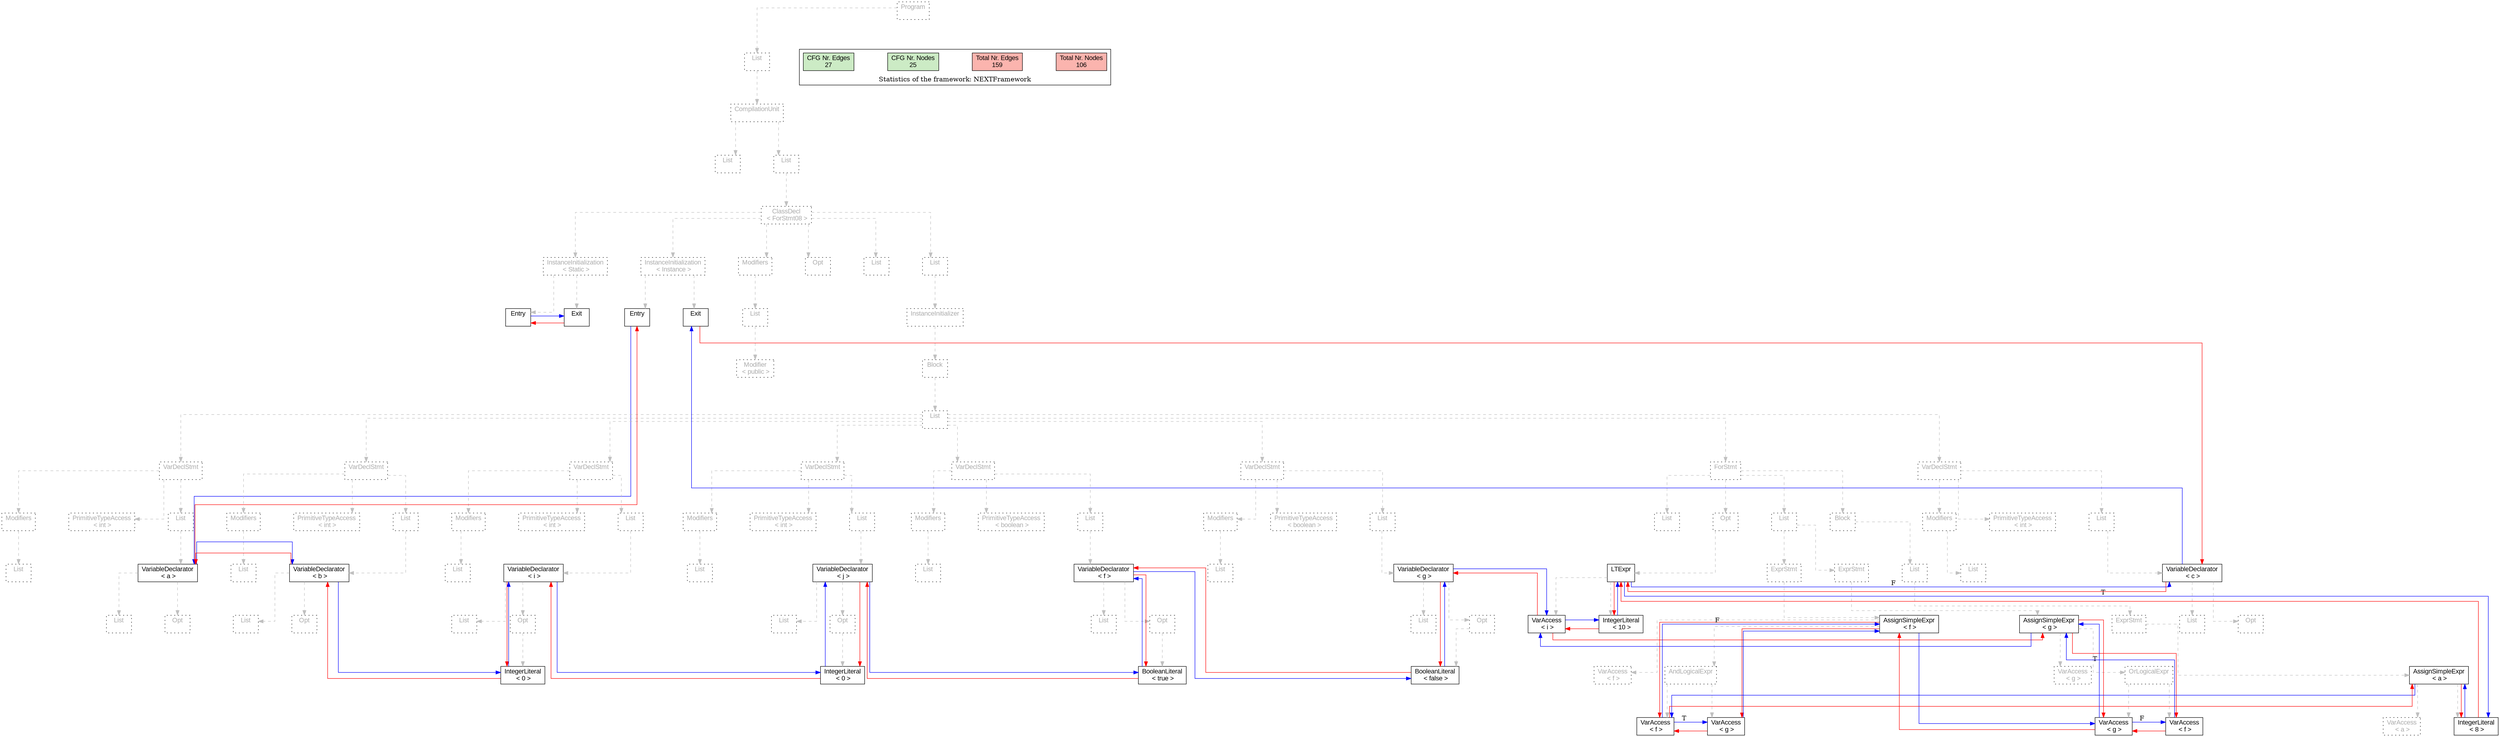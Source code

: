 digraph G {
graph [splines=ortho, nodesep="1", ranksep="1"]
node [shape=rect, fontname=Arial];
{ rank = same; "Program[0]"}
{ rank = same; "List[1]"}
{ rank = same; "CompilationUnit[2]"}
{ rank = same; "List[3]"; "List[4]"}
{ rank = same; "ClassDecl[5]"}
{ rank = same; "Modifiers[22]"; "Opt[25]"; "List[26]"; "List[27]"; "InstanceInitialization[6]"; "InstanceInitialization[14]"}
{ rank = same; "List[23]"; "InstanceInitializer[28]"; "Entry[7]"; "Exit[8]"; "Entry[15]"; "Exit[16]"}
{ rank = same; "Modifier[24]"; "Block[29]"}
{ rank = same; "List[30]"}
{ rank = same; "VarDeclStmt[31]"; "VarDeclStmt[39]"; "VarDeclStmt[47]"; "VarDeclStmt[56]"; "VarDeclStmt[65]"; "VarDeclStmt[74]"; "ForStmt[83]"; "VarDeclStmt[108]"}
{ rank = same; "Modifiers[32]"; "PrimitiveTypeAccess[34]"; "List[35]"; "Modifiers[40]"; "PrimitiveTypeAccess[42]"; "List[43]"; "Modifiers[48]"; "PrimitiveTypeAccess[50]"; "List[51]"; "Modifiers[57]"; "PrimitiveTypeAccess[59]"; "List[60]"; "Modifiers[66]"; "PrimitiveTypeAccess[68]"; "List[69]"; "Modifiers[75]"; "PrimitiveTypeAccess[77]"; "List[78]"; "List[84]"; "Opt[85]"; "List[89]"; "Block[102]"; "Modifiers[109]"; "PrimitiveTypeAccess[111]"; "List[112]"}
{ rank = same; "List[33]"; "VariableDeclarator[36]"; "List[41]"; "VariableDeclarator[44]"; "List[49]"; "VariableDeclarator[52]"; "List[58]"; "VariableDeclarator[61]"; "List[67]"; "VariableDeclarator[70]"; "List[76]"; "VariableDeclarator[79]"; "LTExpr[86]"; "ExprStmt[90]"; "ExprStmt[96]"; "List[103]"; "List[110]"; "VariableDeclarator[113]"}
{ rank = same; "List[37]"; "Opt[38]"; "List[45]"; "Opt[46]"; "List[53]"; "Opt[54]"; "List[62]"; "Opt[63]"; "List[71]"; "Opt[72]"; "List[80]"; "Opt[81]"; "VarAccess[87]"; "IntegerLiteral[88]"; "AssignSimpleExpr[91]"; "AssignSimpleExpr[97]"; "ExprStmt[104]"; "List[114]"; "Opt[115]"}
{ rank = same; "IntegerLiteral[55]"; "IntegerLiteral[64]"; "BooleanLiteral[73]"; "BooleanLiteral[82]"; "VarAccess[92]"; "AndLogicalExpr[93]"; "VarAccess[98]"; "OrLogicalExpr[99]"; "AssignSimpleExpr[105]"}
{ rank = same; "VarAccess[94]"; "VarAccess[95]"; "VarAccess[100]"; "VarAccess[101]"; "VarAccess[106]"; "IntegerLiteral[107]"}
"Program[0]" [label="Program\n ", style= dotted   fillcolor="#eeeeee" fontcolor="#aaaaaa"  ]
"List[1]" [label="List\n ", style= dotted   fillcolor="#eeeeee" fontcolor="#aaaaaa"  ]
"CompilationUnit[2]" [label="CompilationUnit\n ", style= dotted   fillcolor="#eeeeee" fontcolor="#aaaaaa"  ]
"List[3]" [label="List\n ", style= dotted   fillcolor="#eeeeee" fontcolor="#aaaaaa"  ]
"List[4]" [label="List\n ", style= dotted   fillcolor="#eeeeee" fontcolor="#aaaaaa"  ]
"ClassDecl[5]" [label="ClassDecl\n < ForStmt08 >", style= dotted   fillcolor="#eeeeee" fontcolor="#aaaaaa"  ]
"Modifiers[22]" [label="Modifiers\n ", style= dotted   fillcolor="#eeeeee" fontcolor="#aaaaaa"  ]
"List[23]" [label="List\n ", style= dotted   fillcolor="#eeeeee" fontcolor="#aaaaaa"  ]
"Modifier[24]" [label="Modifier\n < public >", style= dotted   fillcolor="#eeeeee" fontcolor="#aaaaaa"  ]
"Opt[25]" [label="Opt\n ", style= dotted   fillcolor="#eeeeee" fontcolor="#aaaaaa"  ]
"List[26]" [label="List\n ", style= dotted   fillcolor="#eeeeee" fontcolor="#aaaaaa"  ]
"List[27]" [label="List\n ", style= dotted   fillcolor="#eeeeee" fontcolor="#aaaaaa"  ]
"InstanceInitializer[28]" [label="InstanceInitializer\n ", style= dotted   fillcolor="#eeeeee" fontcolor="#aaaaaa"  ]
"Block[29]" [label="Block\n ", style= dotted   fillcolor="#eeeeee" fontcolor="#aaaaaa"  ]
"List[30]" [label="List\n ", style= dotted   fillcolor="#eeeeee" fontcolor="#aaaaaa"  ]
"VarDeclStmt[31]" [label="VarDeclStmt\n ", style= dotted   fillcolor="#eeeeee" fontcolor="#aaaaaa"  ]
"Modifiers[32]" [label="Modifiers\n ", style= dotted   fillcolor="#eeeeee" fontcolor="#aaaaaa"  ]
"List[33]" [label="List\n ", style= dotted   fillcolor="#eeeeee" fontcolor="#aaaaaa"  ]
"PrimitiveTypeAccess[34]" [label="PrimitiveTypeAccess\n < int >", style= dotted   fillcolor="#eeeeee" fontcolor="#aaaaaa"  ]
"List[35]" [label="List\n ", style= dotted   fillcolor="#eeeeee" fontcolor="#aaaaaa"  ]
"VariableDeclarator[36]" [label="VariableDeclarator\n < a >", fillcolor=white   style=filled  ]
"List[37]" [label="List\n ", style= dotted   fillcolor="#eeeeee" fontcolor="#aaaaaa"  ]
"Opt[38]" [label="Opt\n ", style= dotted   fillcolor="#eeeeee" fontcolor="#aaaaaa"  ]
"VarDeclStmt[39]" [label="VarDeclStmt\n ", style= dotted   fillcolor="#eeeeee" fontcolor="#aaaaaa"  ]
"Modifiers[40]" [label="Modifiers\n ", style= dotted   fillcolor="#eeeeee" fontcolor="#aaaaaa"  ]
"List[41]" [label="List\n ", style= dotted   fillcolor="#eeeeee" fontcolor="#aaaaaa"  ]
"PrimitiveTypeAccess[42]" [label="PrimitiveTypeAccess\n < int >", style= dotted   fillcolor="#eeeeee" fontcolor="#aaaaaa"  ]
"List[43]" [label="List\n ", style= dotted   fillcolor="#eeeeee" fontcolor="#aaaaaa"  ]
"VariableDeclarator[44]" [label="VariableDeclarator\n < b >", fillcolor=white   style=filled  ]
"List[45]" [label="List\n ", style= dotted   fillcolor="#eeeeee" fontcolor="#aaaaaa"  ]
"Opt[46]" [label="Opt\n ", style= dotted   fillcolor="#eeeeee" fontcolor="#aaaaaa"  ]
"VarDeclStmt[47]" [label="VarDeclStmt\n ", style= dotted   fillcolor="#eeeeee" fontcolor="#aaaaaa"  ]
"Modifiers[48]" [label="Modifiers\n ", style= dotted   fillcolor="#eeeeee" fontcolor="#aaaaaa"  ]
"List[49]" [label="List\n ", style= dotted   fillcolor="#eeeeee" fontcolor="#aaaaaa"  ]
"PrimitiveTypeAccess[50]" [label="PrimitiveTypeAccess\n < int >", style= dotted   fillcolor="#eeeeee" fontcolor="#aaaaaa"  ]
"List[51]" [label="List\n ", style= dotted   fillcolor="#eeeeee" fontcolor="#aaaaaa"  ]
"VariableDeclarator[52]" [label="VariableDeclarator\n < i >", fillcolor=white   style=filled  ]
"List[53]" [label="List\n ", style= dotted   fillcolor="#eeeeee" fontcolor="#aaaaaa"  ]
"Opt[54]" [label="Opt\n ", style= dotted   fillcolor="#eeeeee" fontcolor="#aaaaaa"  ]
"IntegerLiteral[55]" [label="IntegerLiteral\n < 0 >", fillcolor=white   style=filled  ]
"VarDeclStmt[56]" [label="VarDeclStmt\n ", style= dotted   fillcolor="#eeeeee" fontcolor="#aaaaaa"  ]
"Modifiers[57]" [label="Modifiers\n ", style= dotted   fillcolor="#eeeeee" fontcolor="#aaaaaa"  ]
"List[58]" [label="List\n ", style= dotted   fillcolor="#eeeeee" fontcolor="#aaaaaa"  ]
"PrimitiveTypeAccess[59]" [label="PrimitiveTypeAccess\n < int >", style= dotted   fillcolor="#eeeeee" fontcolor="#aaaaaa"  ]
"List[60]" [label="List\n ", style= dotted   fillcolor="#eeeeee" fontcolor="#aaaaaa"  ]
"VariableDeclarator[61]" [label="VariableDeclarator\n < j >", fillcolor=white   style=filled  ]
"List[62]" [label="List\n ", style= dotted   fillcolor="#eeeeee" fontcolor="#aaaaaa"  ]
"Opt[63]" [label="Opt\n ", style= dotted   fillcolor="#eeeeee" fontcolor="#aaaaaa"  ]
"IntegerLiteral[64]" [label="IntegerLiteral\n < 0 >", fillcolor=white   style=filled  ]
"VarDeclStmt[65]" [label="VarDeclStmt\n ", style= dotted   fillcolor="#eeeeee" fontcolor="#aaaaaa"  ]
"Modifiers[66]" [label="Modifiers\n ", style= dotted   fillcolor="#eeeeee" fontcolor="#aaaaaa"  ]
"List[67]" [label="List\n ", style= dotted   fillcolor="#eeeeee" fontcolor="#aaaaaa"  ]
"PrimitiveTypeAccess[68]" [label="PrimitiveTypeAccess\n < boolean >", style= dotted   fillcolor="#eeeeee" fontcolor="#aaaaaa"  ]
"List[69]" [label="List\n ", style= dotted   fillcolor="#eeeeee" fontcolor="#aaaaaa"  ]
"VariableDeclarator[70]" [label="VariableDeclarator\n < f >", fillcolor=white   style=filled  ]
"List[71]" [label="List\n ", style= dotted   fillcolor="#eeeeee" fontcolor="#aaaaaa"  ]
"Opt[72]" [label="Opt\n ", style= dotted   fillcolor="#eeeeee" fontcolor="#aaaaaa"  ]
"BooleanLiteral[73]" [label="BooleanLiteral\n < true >", fillcolor=white   style=filled  ]
"VarDeclStmt[74]" [label="VarDeclStmt\n ", style= dotted   fillcolor="#eeeeee" fontcolor="#aaaaaa"  ]
"Modifiers[75]" [label="Modifiers\n ", style= dotted   fillcolor="#eeeeee" fontcolor="#aaaaaa"  ]
"List[76]" [label="List\n ", style= dotted   fillcolor="#eeeeee" fontcolor="#aaaaaa"  ]
"PrimitiveTypeAccess[77]" [label="PrimitiveTypeAccess\n < boolean >", style= dotted   fillcolor="#eeeeee" fontcolor="#aaaaaa"  ]
"List[78]" [label="List\n ", style= dotted   fillcolor="#eeeeee" fontcolor="#aaaaaa"  ]
"VariableDeclarator[79]" [label="VariableDeclarator\n < g >", fillcolor=white   style=filled  ]
"List[80]" [label="List\n ", style= dotted   fillcolor="#eeeeee" fontcolor="#aaaaaa"  ]
"Opt[81]" [label="Opt\n ", style= dotted   fillcolor="#eeeeee" fontcolor="#aaaaaa"  ]
"BooleanLiteral[82]" [label="BooleanLiteral\n < false >", fillcolor=white   style=filled  ]
"ForStmt[83]" [label="ForStmt\n ", style= dotted   fillcolor="#eeeeee" fontcolor="#aaaaaa"  ]
"List[84]" [label="List\n ", style= dotted   fillcolor="#eeeeee" fontcolor="#aaaaaa"  ]
"Opt[85]" [label="Opt\n ", style= dotted   fillcolor="#eeeeee" fontcolor="#aaaaaa"  ]
"LTExpr[86]" [label="LTExpr\n ", fillcolor=white   style=filled  ]
"VarAccess[87]" [label="VarAccess\n < i >", fillcolor=white   style=filled  ]
"IntegerLiteral[88]" [label="IntegerLiteral\n < 10 >", fillcolor=white   style=filled  ]
"List[89]" [label="List\n ", style= dotted   fillcolor="#eeeeee" fontcolor="#aaaaaa"  ]
"ExprStmt[90]" [label="ExprStmt\n ", style= dotted   fillcolor="#eeeeee" fontcolor="#aaaaaa"  ]
"AssignSimpleExpr[91]" [label="AssignSimpleExpr\n < f >", fillcolor=white   style=filled  ]
"VarAccess[92]" [label="VarAccess\n < f >", style= dotted   fillcolor="#eeeeee" fontcolor="#aaaaaa"  ]
"AndLogicalExpr[93]" [label="AndLogicalExpr\n ", style= dotted   fillcolor="#eeeeee" fontcolor="#aaaaaa"  ]
"VarAccess[94]" [label="VarAccess\n < f >", fillcolor=white   style=filled  ]
"VarAccess[95]" [label="VarAccess\n < g >", fillcolor=white   style=filled  ]
"ExprStmt[96]" [label="ExprStmt\n ", style= dotted   fillcolor="#eeeeee" fontcolor="#aaaaaa"  ]
"AssignSimpleExpr[97]" [label="AssignSimpleExpr\n < g >", fillcolor=white   style=filled  ]
"VarAccess[98]" [label="VarAccess\n < g >", style= dotted   fillcolor="#eeeeee" fontcolor="#aaaaaa"  ]
"OrLogicalExpr[99]" [label="OrLogicalExpr\n ", style= dotted   fillcolor="#eeeeee" fontcolor="#aaaaaa"  ]
"VarAccess[100]" [label="VarAccess\n < g >", fillcolor=white   style=filled  ]
"VarAccess[101]" [label="VarAccess\n < f >", fillcolor=white   style=filled  ]
"Block[102]" [label="Block\n ", style= dotted   fillcolor="#eeeeee" fontcolor="#aaaaaa"  ]
"List[103]" [label="List\n ", style= dotted   fillcolor="#eeeeee" fontcolor="#aaaaaa"  ]
"ExprStmt[104]" [label="ExprStmt\n ", style= dotted   fillcolor="#eeeeee" fontcolor="#aaaaaa"  ]
"AssignSimpleExpr[105]" [label="AssignSimpleExpr\n < a >", fillcolor=white   style=filled  ]
"VarAccess[106]" [label="VarAccess\n < a >", style= dotted   fillcolor="#eeeeee" fontcolor="#aaaaaa"  ]
"IntegerLiteral[107]" [label="IntegerLiteral\n < 8 >", fillcolor=white   style=filled  ]
"VarDeclStmt[108]" [label="VarDeclStmt\n ", style= dotted   fillcolor="#eeeeee" fontcolor="#aaaaaa"  ]
"Modifiers[109]" [label="Modifiers\n ", style= dotted   fillcolor="#eeeeee" fontcolor="#aaaaaa"  ]
"List[110]" [label="List\n ", style= dotted   fillcolor="#eeeeee" fontcolor="#aaaaaa"  ]
"PrimitiveTypeAccess[111]" [label="PrimitiveTypeAccess\n < int >", style= dotted   fillcolor="#eeeeee" fontcolor="#aaaaaa"  ]
"List[112]" [label="List\n ", style= dotted   fillcolor="#eeeeee" fontcolor="#aaaaaa"  ]
"VariableDeclarator[113]" [label="VariableDeclarator\n < c >", fillcolor=white   style=filled  ]
"List[114]" [label="List\n ", style= dotted   fillcolor="#eeeeee" fontcolor="#aaaaaa"  ]
"Opt[115]" [label="Opt\n ", style= dotted   fillcolor="#eeeeee" fontcolor="#aaaaaa"  ]
"InstanceInitialization[6]" [label="InstanceInitialization\n < Instance >", style= dotted   fillcolor="#eeeeee" fontcolor="#aaaaaa"  ]
"Entry[7]" [label="Entry\n ", fillcolor=white   style=filled  ]
"Exit[8]" [label="Exit\n ", fillcolor=white   style=filled  ]
"InstanceInitialization[14]" [label="InstanceInitialization\n < Static >", style= dotted   fillcolor="#eeeeee" fontcolor="#aaaaaa"  ]
"Entry[15]" [label="Entry\n ", fillcolor=white   style=filled  ]
"Exit[16]" [label="Exit\n ", fillcolor=white   style=filled  ]
"CompilationUnit[2]" -> "List[3]" [style=dashed, color=gray]
"List[23]" -> "Modifier[24]" [style=dashed, color=gray]
"Modifiers[22]" -> "List[23]" [style=dashed, color=gray]
"ClassDecl[5]" -> "Modifiers[22]" [style=dashed, color=gray]
"ClassDecl[5]" -> "Opt[25]" [style=dashed, color=gray]
"ClassDecl[5]" -> "List[26]" [style=dashed, color=gray]
"Modifiers[32]" -> "List[33]" [style=dashed, color=gray]
"VarDeclStmt[31]" -> "Modifiers[32]" [style=dashed, color=gray]
"VarDeclStmt[31]" -> "PrimitiveTypeAccess[34]" [style=dashed, color=gray]
"VariableDeclarator[36]" -> "List[37]" [style=dashed, color=gray]
"VariableDeclarator[36]" -> "Opt[38]" [style=dashed, color=gray]
"List[35]" -> "VariableDeclarator[36]" [style=dashed, color=gray]
"VarDeclStmt[31]" -> "List[35]" [style=dashed, color=gray]
"List[30]" -> "VarDeclStmt[31]" [style=dashed, color=gray]
"Modifiers[40]" -> "List[41]" [style=dashed, color=gray]
"VarDeclStmt[39]" -> "Modifiers[40]" [style=dashed, color=gray]
"VarDeclStmt[39]" -> "PrimitiveTypeAccess[42]" [style=dashed, color=gray]
"VariableDeclarator[44]" -> "List[45]" [style=dashed, color=gray]
"VariableDeclarator[44]" -> "Opt[46]" [style=dashed, color=gray]
"List[43]" -> "VariableDeclarator[44]" [style=dashed, color=gray]
"VarDeclStmt[39]" -> "List[43]" [style=dashed, color=gray]
"List[30]" -> "VarDeclStmt[39]" [style=dashed, color=gray]
"Modifiers[48]" -> "List[49]" [style=dashed, color=gray]
"VarDeclStmt[47]" -> "Modifiers[48]" [style=dashed, color=gray]
"VarDeclStmt[47]" -> "PrimitiveTypeAccess[50]" [style=dashed, color=gray]
"VariableDeclarator[52]" -> "List[53]" [style=dashed, color=gray]
"Opt[54]" -> "IntegerLiteral[55]" [style=dashed, color=gray]
"VariableDeclarator[52]" -> "Opt[54]" [style=dashed, color=gray]
"List[51]" -> "VariableDeclarator[52]" [style=dashed, color=gray]
"VarDeclStmt[47]" -> "List[51]" [style=dashed, color=gray]
"List[30]" -> "VarDeclStmt[47]" [style=dashed, color=gray]
"Modifiers[57]" -> "List[58]" [style=dashed, color=gray]
"VarDeclStmt[56]" -> "Modifiers[57]" [style=dashed, color=gray]
"VarDeclStmt[56]" -> "PrimitiveTypeAccess[59]" [style=dashed, color=gray]
"VariableDeclarator[61]" -> "List[62]" [style=dashed, color=gray]
"Opt[63]" -> "IntegerLiteral[64]" [style=dashed, color=gray]
"VariableDeclarator[61]" -> "Opt[63]" [style=dashed, color=gray]
"List[60]" -> "VariableDeclarator[61]" [style=dashed, color=gray]
"VarDeclStmt[56]" -> "List[60]" [style=dashed, color=gray]
"List[30]" -> "VarDeclStmt[56]" [style=dashed, color=gray]
"Modifiers[66]" -> "List[67]" [style=dashed, color=gray]
"VarDeclStmt[65]" -> "Modifiers[66]" [style=dashed, color=gray]
"VarDeclStmt[65]" -> "PrimitiveTypeAccess[68]" [style=dashed, color=gray]
"VariableDeclarator[70]" -> "List[71]" [style=dashed, color=gray]
"Opt[72]" -> "BooleanLiteral[73]" [style=dashed, color=gray]
"VariableDeclarator[70]" -> "Opt[72]" [style=dashed, color=gray]
"List[69]" -> "VariableDeclarator[70]" [style=dashed, color=gray]
"VarDeclStmt[65]" -> "List[69]" [style=dashed, color=gray]
"List[30]" -> "VarDeclStmt[65]" [style=dashed, color=gray]
"Modifiers[75]" -> "List[76]" [style=dashed, color=gray]
"VarDeclStmt[74]" -> "Modifiers[75]" [style=dashed, color=gray]
"VarDeclStmt[74]" -> "PrimitiveTypeAccess[77]" [style=dashed, color=gray]
"VariableDeclarator[79]" -> "List[80]" [style=dashed, color=gray]
"Opt[81]" -> "BooleanLiteral[82]" [style=dashed, color=gray]
"VariableDeclarator[79]" -> "Opt[81]" [style=dashed, color=gray]
"List[78]" -> "VariableDeclarator[79]" [style=dashed, color=gray]
"VarDeclStmt[74]" -> "List[78]" [style=dashed, color=gray]
"List[30]" -> "VarDeclStmt[74]" [style=dashed, color=gray]
"ForStmt[83]" -> "List[84]" [style=dashed, color=gray]
"LTExpr[86]" -> "VarAccess[87]" [style=dashed, color=gray]
"LTExpr[86]" -> "IntegerLiteral[88]" [style=dashed, color=gray]
"Opt[85]" -> "LTExpr[86]" [style=dashed, color=gray]
"ForStmt[83]" -> "Opt[85]" [style=dashed, color=gray]
"AssignSimpleExpr[91]" -> "VarAccess[92]" [style=dashed, color=gray]
"AndLogicalExpr[93]" -> "VarAccess[94]" [style=dashed, color=gray]
"AndLogicalExpr[93]" -> "VarAccess[95]" [style=dashed, color=gray]
"AssignSimpleExpr[91]" -> "AndLogicalExpr[93]" [style=dashed, color=gray]
"ExprStmt[90]" -> "AssignSimpleExpr[91]" [style=dashed, color=gray]
"List[89]" -> "ExprStmt[90]" [style=dashed, color=gray]
"AssignSimpleExpr[97]" -> "VarAccess[98]" [style=dashed, color=gray]
"OrLogicalExpr[99]" -> "VarAccess[100]" [style=dashed, color=gray]
"OrLogicalExpr[99]" -> "VarAccess[101]" [style=dashed, color=gray]
"AssignSimpleExpr[97]" -> "OrLogicalExpr[99]" [style=dashed, color=gray]
"ExprStmt[96]" -> "AssignSimpleExpr[97]" [style=dashed, color=gray]
"List[89]" -> "ExprStmt[96]" [style=dashed, color=gray]
"ForStmt[83]" -> "List[89]" [style=dashed, color=gray]
"AssignSimpleExpr[105]" -> "VarAccess[106]" [style=dashed, color=gray]
"AssignSimpleExpr[105]" -> "IntegerLiteral[107]" [style=dashed, color=gray]
"ExprStmt[104]" -> "AssignSimpleExpr[105]" [style=dashed, color=gray]
"List[103]" -> "ExprStmt[104]" [style=dashed, color=gray]
"Block[102]" -> "List[103]" [style=dashed, color=gray]
"ForStmt[83]" -> "Block[102]" [style=dashed, color=gray]
"List[30]" -> "ForStmt[83]" [style=dashed, color=gray]
"Modifiers[109]" -> "List[110]" [style=dashed, color=gray]
"VarDeclStmt[108]" -> "Modifiers[109]" [style=dashed, color=gray]
"VarDeclStmt[108]" -> "PrimitiveTypeAccess[111]" [style=dashed, color=gray]
"VariableDeclarator[113]" -> "List[114]" [style=dashed, color=gray]
"VariableDeclarator[113]" -> "Opt[115]" [style=dashed, color=gray]
"List[112]" -> "VariableDeclarator[113]" [style=dashed, color=gray]
"VarDeclStmt[108]" -> "List[112]" [style=dashed, color=gray]
"List[30]" -> "VarDeclStmt[108]" [style=dashed, color=gray]
"Block[29]" -> "List[30]" [style=dashed, color=gray]
"InstanceInitializer[28]" -> "Block[29]" [style=dashed, color=gray]
"List[27]" -> "InstanceInitializer[28]" [style=dashed, color=gray]
"ClassDecl[5]" -> "List[27]" [style=dashed, color=gray]
"InstanceInitialization[6]" -> "Entry[7]" [style=dashed, color=gray]
"InstanceInitialization[6]" -> "Exit[8]" [style=dashed, color=gray]
"InstanceInitialization[14]" -> "Entry[15]" [style=dashed, color=gray]
"InstanceInitialization[14]" -> "Exit[16]" [style=dashed, color=gray]
"ClassDecl[5]" -> "InstanceInitialization[6]" [style=dashed, color=gray]
"ClassDecl[5]" -> "InstanceInitialization[14]" [style=dashed, color=gray]
"List[4]" -> "ClassDecl[5]" [style=dashed, color=gray]
"CompilationUnit[2]" -> "List[4]" [style=dashed, color=gray]
"List[1]" -> "CompilationUnit[2]" [style=dashed, color=gray]
"Program[0]" -> "List[1]" [style=dashed, color=gray]
"Exit[16]" -> "Entry[15]" [color=red, constraint=false]
"Entry[15]" -> "Exit[16]" [color=blue, constraint=false, xlabel=" "] 
"AssignSimpleExpr[97]" -> "VarAccess[87]" [color=blue, constraint=false, xlabel=" "] 
"AssignSimpleExpr[97]" -> "VarAccess[100]" [color=red, constraint=false]
"AssignSimpleExpr[97]" -> "VarAccess[101]" [color=red, constraint=false]
"VarAccess[101]" -> "AssignSimpleExpr[97]" [color=blue, constraint=false, xlabel=" "] 
"VarAccess[101]" -> "VarAccess[100]" [color=red, constraint=false]
"VarAccess[100]" -> "AssignSimpleExpr[97]" [color=blue, constraint=false, xlabel="T "] 
"VarAccess[100]" -> "VarAccess[101]" [color=blue, constraint=false, xlabel="F "] 
"VarAccess[100]" -> "AssignSimpleExpr[91]" [color=red, constraint=false]
"AssignSimpleExpr[91]" -> "VarAccess[100]" [color=blue, constraint=false, xlabel=" "] 
"AssignSimpleExpr[91]" -> "VarAccess[94]" [color=red, constraint=false]
"AssignSimpleExpr[91]" -> "VarAccess[95]" [color=red, constraint=false]
"VarAccess[95]" -> "AssignSimpleExpr[91]" [color=blue, constraint=false, xlabel=" "] 
"VarAccess[95]" -> "VarAccess[94]" [color=red, constraint=false]
"VarAccess[94]" -> "VarAccess[95]" [color=blue, constraint=false, xlabel="T "] 
"VarAccess[94]" -> "AssignSimpleExpr[91]" [color=blue, constraint=false, xlabel="F "] 
"VarAccess[94]" -> "AssignSimpleExpr[105]" [color=red, constraint=false]
"AssignSimpleExpr[105]" -> "VarAccess[94]" [color=blue, constraint=false, xlabel=" "] 
"AssignSimpleExpr[105]" -> "IntegerLiteral[107]" [color=red, constraint=false]
"IntegerLiteral[107]" -> "AssignSimpleExpr[105]" [color=blue, constraint=false, xlabel=" "] 
"IntegerLiteral[107]" -> "LTExpr[86]" [color=red, constraint=false]
"Exit[8]" -> "VariableDeclarator[113]" [color=red, constraint=false]
"VariableDeclarator[113]" -> "Exit[8]" [color=blue, constraint=false, xlabel=" "] 
"VariableDeclarator[113]" -> "LTExpr[86]" [color=red, constraint=false]
"LTExpr[86]" -> "IntegerLiteral[107]" [color=blue, constraint=false, xlabel="T "] 
"LTExpr[86]" -> "VariableDeclarator[113]" [color=blue, constraint=false, xlabel="F "] 
"LTExpr[86]" -> "IntegerLiteral[88]" [color=red, constraint=false]
"IntegerLiteral[88]" -> "LTExpr[86]" [color=blue, constraint=false, xlabel=" "] 
"IntegerLiteral[88]" -> "VarAccess[87]" [color=red, constraint=false]
"VarAccess[87]" -> "IntegerLiteral[88]" [color=blue, constraint=false, xlabel=" "] 
"VarAccess[87]" -> "VariableDeclarator[79]" [color=red, constraint=false]
"VarAccess[87]" -> "AssignSimpleExpr[97]" [color=red, constraint=false]
"VariableDeclarator[79]" -> "VarAccess[87]" [color=blue, constraint=false, xlabel=" "] 
"VariableDeclarator[79]" -> "BooleanLiteral[82]" [color=red, constraint=false]
"BooleanLiteral[82]" -> "VariableDeclarator[79]" [color=blue, constraint=false, xlabel=" "] 
"BooleanLiteral[82]" -> "VariableDeclarator[70]" [color=red, constraint=false]
"VariableDeclarator[70]" -> "BooleanLiteral[82]" [color=blue, constraint=false, xlabel=" "] 
"VariableDeclarator[70]" -> "BooleanLiteral[73]" [color=red, constraint=false]
"BooleanLiteral[73]" -> "VariableDeclarator[70]" [color=blue, constraint=false, xlabel=" "] 
"BooleanLiteral[73]" -> "VariableDeclarator[61]" [color=red, constraint=false]
"VariableDeclarator[61]" -> "BooleanLiteral[73]" [color=blue, constraint=false, xlabel=" "] 
"VariableDeclarator[61]" -> "IntegerLiteral[64]" [color=red, constraint=false]
"IntegerLiteral[64]" -> "VariableDeclarator[61]" [color=blue, constraint=false, xlabel=" "] 
"IntegerLiteral[64]" -> "VariableDeclarator[52]" [color=red, constraint=false]
"VariableDeclarator[52]" -> "IntegerLiteral[64]" [color=blue, constraint=false, xlabel=" "] 
"VariableDeclarator[52]" -> "IntegerLiteral[55]" [color=red, constraint=false]
"IntegerLiteral[55]" -> "VariableDeclarator[52]" [color=blue, constraint=false, xlabel=" "] 
"IntegerLiteral[55]" -> "VariableDeclarator[44]" [color=red, constraint=false]
"VariableDeclarator[44]" -> "IntegerLiteral[55]" [color=blue, constraint=false, xlabel=" "] 
"VariableDeclarator[44]" -> "VariableDeclarator[36]" [color=red, constraint=false]
"VariableDeclarator[36]" -> "VariableDeclarator[44]" [color=blue, constraint=false, xlabel=" "] 
"VariableDeclarator[36]" -> "Entry[7]" [color=red, constraint=false]
"Entry[7]" -> "VariableDeclarator[36]" [color=blue, constraint=false, xlabel=" "] 
"List[3]" -> "List[4]" [style=invis]
"InstanceInitialization[14]" -> "InstanceInitialization[6]" -> "Modifiers[22]" -> "Opt[25]" -> "List[26]" -> "List[27]" [style=invis]
"VarDeclStmt[31]" -> "VarDeclStmt[39]" -> "VarDeclStmt[47]" -> "VarDeclStmt[56]" -> "VarDeclStmt[65]" -> "VarDeclStmt[74]" -> "ForStmt[83]" -> "VarDeclStmt[108]" [style=invis]
"Modifiers[32]" -> "PrimitiveTypeAccess[34]" -> "List[35]" [style=invis]
"List[37]" -> "Opt[38]" [style=invis]
"Modifiers[40]" -> "PrimitiveTypeAccess[42]" -> "List[43]" [style=invis]
"List[45]" -> "Opt[46]" [style=invis]
"Modifiers[48]" -> "PrimitiveTypeAccess[50]" -> "List[51]" [style=invis]
"List[53]" -> "Opt[54]" [style=invis]
"Modifiers[57]" -> "PrimitiveTypeAccess[59]" -> "List[60]" [style=invis]
"List[62]" -> "Opt[63]" [style=invis]
"Modifiers[66]" -> "PrimitiveTypeAccess[68]" -> "List[69]" [style=invis]
"List[71]" -> "Opt[72]" [style=invis]
"Modifiers[75]" -> "PrimitiveTypeAccess[77]" -> "List[78]" [style=invis]
"List[80]" -> "Opt[81]" [style=invis]
"List[84]" -> "Opt[85]" -> "List[89]" -> "Block[102]" [style=invis]
"VarAccess[87]" -> "IntegerLiteral[88]" [style=invis]
"ExprStmt[90]" -> "ExprStmt[96]" [style=invis]
"VarAccess[92]" -> "AndLogicalExpr[93]" [style=invis]
"VarAccess[94]" -> "VarAccess[95]" [style=invis]
"VarAccess[98]" -> "OrLogicalExpr[99]" [style=invis]
"VarAccess[100]" -> "VarAccess[101]" [style=invis]
"VarAccess[106]" -> "IntegerLiteral[107]" [style=invis]
"Modifiers[109]" -> "PrimitiveTypeAccess[111]" -> "List[112]" [style=invis]
"List[114]" -> "Opt[115]" [style=invis]
"Entry[7]" -> "Exit[8]" [style=invis]
"Entry[15]" -> "Exit[16]" [style=invis]

subgraph cluster_legend {
{node [style=filled, fillcolor=1, colorscheme="pastel13"]
Nodes [label="Total Nr. Nodes
106", fillcolor=1]
Edges [label="Total Nr. Edges
159", fillcolor=1]
NodesCFG [label="CFG Nr. Nodes
25", fillcolor=3]
EdgesCFG [label="CFG Nr. Edges
27", fillcolor=3]
Nodes-> "Program[0]" -> NodesCFG  [style="invis"]
Edges -> "Program[0]" ->EdgesCFG [style="invis"]}
label = "Statistics of the framework: NEXTFramework"
style="solid"
ranksep=0.05
nodesep=0.01
labelloc = b
len=2
}}